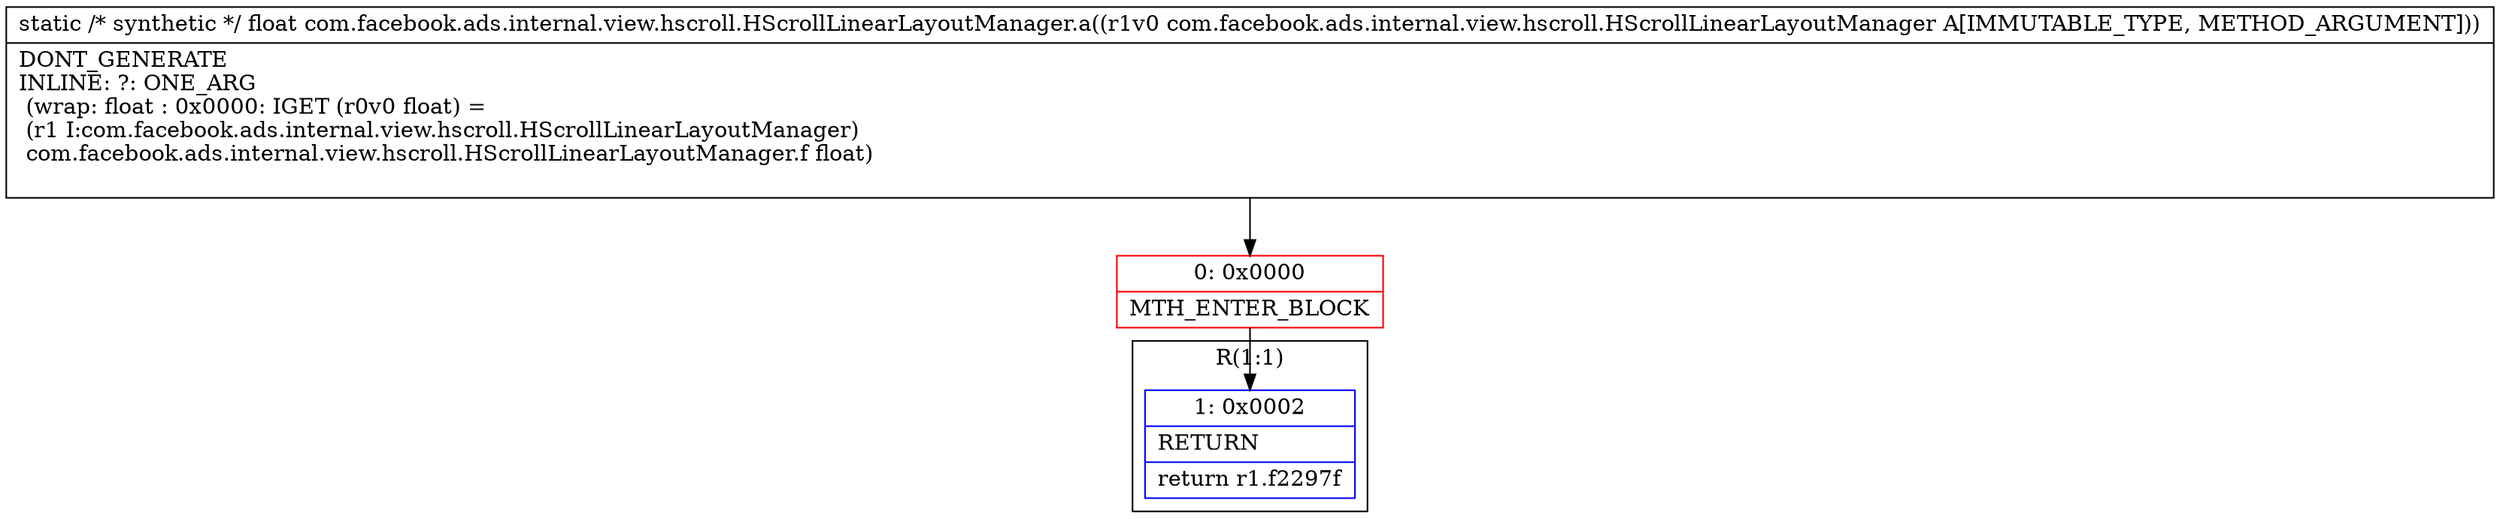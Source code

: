 digraph "CFG forcom.facebook.ads.internal.view.hscroll.HScrollLinearLayoutManager.a(Lcom\/facebook\/ads\/internal\/view\/hscroll\/HScrollLinearLayoutManager;)F" {
subgraph cluster_Region_2079090658 {
label = "R(1:1)";
node [shape=record,color=blue];
Node_1 [shape=record,label="{1\:\ 0x0002|RETURN\l|return r1.f2297f\l}"];
}
Node_0 [shape=record,color=red,label="{0\:\ 0x0000|MTH_ENTER_BLOCK\l}"];
MethodNode[shape=record,label="{static \/* synthetic *\/ float com.facebook.ads.internal.view.hscroll.HScrollLinearLayoutManager.a((r1v0 com.facebook.ads.internal.view.hscroll.HScrollLinearLayoutManager A[IMMUTABLE_TYPE, METHOD_ARGUMENT]))  | DONT_GENERATE\lINLINE: ?: ONE_ARG  \l  (wrap: float : 0x0000: IGET  (r0v0 float) = \l  (r1 I:com.facebook.ads.internal.view.hscroll.HScrollLinearLayoutManager)\l com.facebook.ads.internal.view.hscroll.HScrollLinearLayoutManager.f float)\l\l}"];
MethodNode -> Node_0;
Node_0 -> Node_1;
}

